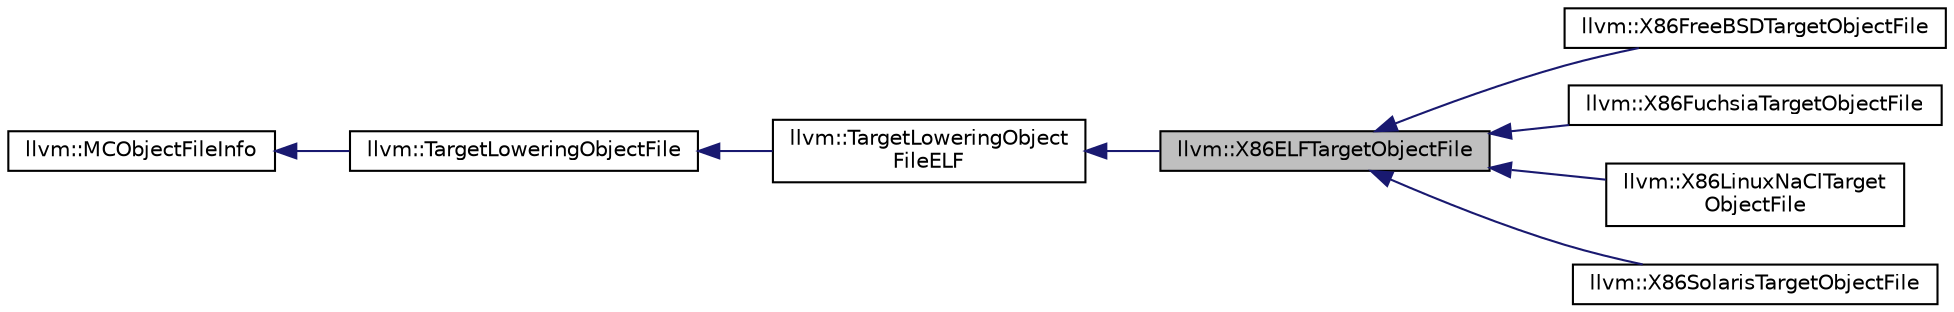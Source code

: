 digraph "llvm::X86ELFTargetObjectFile"
{
 // LATEX_PDF_SIZE
  bgcolor="transparent";
  edge [fontname="Helvetica",fontsize="10",labelfontname="Helvetica",labelfontsize="10"];
  node [fontname="Helvetica",fontsize="10",shape="box"];
  rankdir="LR";
  Node1 [label="llvm::X86ELFTargetObjectFile",height=0.2,width=0.4,color="black", fillcolor="grey75", style="filled", fontcolor="black",tooltip="This implemenatation is used for X86 ELF targets that don't have a further specialization."];
  Node2 -> Node1 [dir="back",color="midnightblue",fontsize="10",style="solid",fontname="Helvetica"];
  Node2 [label="llvm::TargetLoweringObject\lFileELF",height=0.2,width=0.4,color="black",URL="$classllvm_1_1TargetLoweringObjectFileELF.html",tooltip=" "];
  Node3 -> Node2 [dir="back",color="midnightblue",fontsize="10",style="solid",fontname="Helvetica"];
  Node3 [label="llvm::TargetLoweringObjectFile",height=0.2,width=0.4,color="black",URL="$classllvm_1_1TargetLoweringObjectFile.html",tooltip=" "];
  Node4 -> Node3 [dir="back",color="midnightblue",fontsize="10",style="solid",fontname="Helvetica"];
  Node4 [label="llvm::MCObjectFileInfo",height=0.2,width=0.4,color="black",URL="$classllvm_1_1MCObjectFileInfo.html",tooltip=" "];
  Node1 -> Node5 [dir="back",color="midnightblue",fontsize="10",style="solid",fontname="Helvetica"];
  Node5 [label="llvm::X86FreeBSDTargetObjectFile",height=0.2,width=0.4,color="black",URL="$classllvm_1_1X86FreeBSDTargetObjectFile.html",tooltip="X86FreeBSDTargetObjectFile - This implementation is used for FreeBSD on x86 and x86-64."];
  Node1 -> Node6 [dir="back",color="midnightblue",fontsize="10",style="solid",fontname="Helvetica"];
  Node6 [label="llvm::X86FuchsiaTargetObjectFile",height=0.2,width=0.4,color="black",URL="$classllvm_1_1X86FuchsiaTargetObjectFile.html",tooltip="This implementation is used for Fuchsia on x86-64."];
  Node1 -> Node7 [dir="back",color="midnightblue",fontsize="10",style="solid",fontname="Helvetica"];
  Node7 [label="llvm::X86LinuxNaClTarget\lObjectFile",height=0.2,width=0.4,color="black",URL="$classllvm_1_1X86LinuxNaClTargetObjectFile.html",tooltip="X86LinuxNaClTargetObjectFile - This implementation is used for linux and Native Client on x86 and x86..."];
  Node1 -> Node8 [dir="back",color="midnightblue",fontsize="10",style="solid",fontname="Helvetica"];
  Node8 [label="llvm::X86SolarisTargetObjectFile",height=0.2,width=0.4,color="black",URL="$classllvm_1_1X86SolarisTargetObjectFile.html",tooltip="This implementation is used for Solaris on x86/x86-64."];
}
